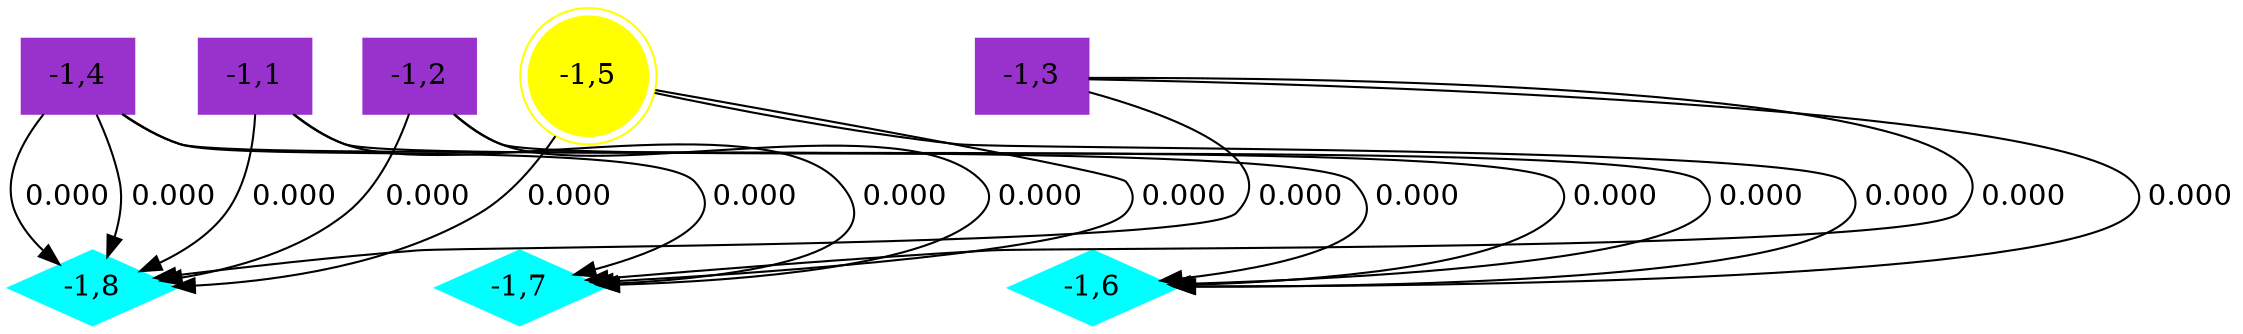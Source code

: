 digraph "link0" {
<-1,5> [color=yellow, lbl=3, shape=doublecircle, style=filled, type=1];
<-1,8> [color=cyan, lbl=2, shape=diamond, style=filled, type=0];
<-1,2> [color=darkorchid, lbl=1, shape=box, style=filled, type=1];
<-1,3> [color=darkorchid, lbl=1, shape=box, style=filled, type=1];
<-1,6> [color=cyan, lbl=2, shape=diamond, style=filled, type=0];
<-1,7> [color=cyan, lbl=2, shape=diamond, style=filled, type=0];
<-1,4> [color=darkorchid, lbl=1, shape=box, style=filled, type=1];
<-1,1> [color=darkorchid, lbl=1, shape=box, style=filled, type=1];
<-1,5> -> <-1,6>  [color=black, enable=1, inov_num=<-1,5>, key=0, label=" 0.000", labelfontcolor=black, labelfontsize=4, recurent=0, style=solid, weight="0.0"];
<-1,5> -> <-1,8>  [color=black, enable=1, inov_num=<-1,15>, key=0, label=" 0.000", labelfontcolor=black, labelfontsize=4, recurent=0, style=solid, weight="0.0"];
<-1,5> -> <-1,7>  [color=black, enable=1, inov_num=<-1,10>, key=0, label=" 0.000", labelfontcolor=black, labelfontsize=4, recurent=0, style=solid, weight="0.0"];
<-1,2> -> <-1,6>  [color=black, enable=1, inov_num=<-1,2>, key=0, label=" 0.000", labelfontcolor=black, labelfontsize=4, recurent=0, style=solid, weight="0.0"];
<-1,2> -> <-1,8>  [color=black, enable=1, inov_num=<-1,12>, key=0, label=" 0.000", labelfontcolor=black, labelfontsize=4, recurent=0, style=solid, weight="0.0"];
<-1,2> -> <-1,7>  [color=black, enable=1, inov_num=<-1,7>, key=0, label=" 0.000", labelfontcolor=black, labelfontsize=4, recurent=0, style=solid, weight="0.0"];
<-1,3> -> <-1,6>  [color=black, enable=1, inov_num=<-1,3>, key=0, label=" 0.000", labelfontcolor=black, labelfontsize=4, recurent=0, style=solid, weight="0.0"];
<-1,3> -> <-1,8>  [color=black, enable=1, inov_num=<-1,13>, key=0, label=" 0.000", labelfontcolor=black, labelfontsize=4, recurent=0, style=solid, weight="0.0"];
<-1,3> -> <-1,7>  [color=black, enable=1, inov_num=<-1,8>, key=0, label=" 0.000", labelfontcolor=black, labelfontsize=4, recurent=0, style=solid, weight="0.0"];
<-1,4> -> <-1,6>  [color=black, enable=1, inov_num=<-1,4>, key=0, label=" 0.000", labelfontcolor=black, labelfontsize=4, recurent=0, style=solid, weight="0.0"];
<-1,4> -> <-1,8>  [color=black, enable=1, inov_num=<-1,14>, key=0, label=" 0.000", labelfontcolor=black, labelfontsize=4, recurent=0, style=solid, weight="0.0"];
<-1,4> -> <-1,8>  [color=black, enable=1, inov_num=<-1,16>, key=1, label=" 0.000", labelfontcolor=black, labelfontsize=4, recurent=0, style=solid, weight="0.0"];
<-1,4> -> <-1,7>  [color=black, enable=1, inov_num=<-1,9>, key=0, label=" 0.000", labelfontcolor=black, labelfontsize=4, recurent=0, style=solid, weight="0.0"];
<-1,1> -> <-1,6>  [color=black, enable=1, inov_num=<-1,1>, key=0, label=" 0.000", labelfontcolor=black, labelfontsize=4, recurent=0, style=solid, weight="0.0"];
<-1,1> -> <-1,8>  [color=black, enable=1, inov_num=<-1,11>, key=0, label=" 0.000", labelfontcolor=black, labelfontsize=4, recurent=0, style=solid, weight="0.0"];
<-1,1> -> <-1,7>  [color=black, enable=1, inov_num=<-1,6>, key=0, label=" 0.000", labelfontcolor=black, labelfontsize=4, recurent=0, style=solid, weight="0.0"];
}
